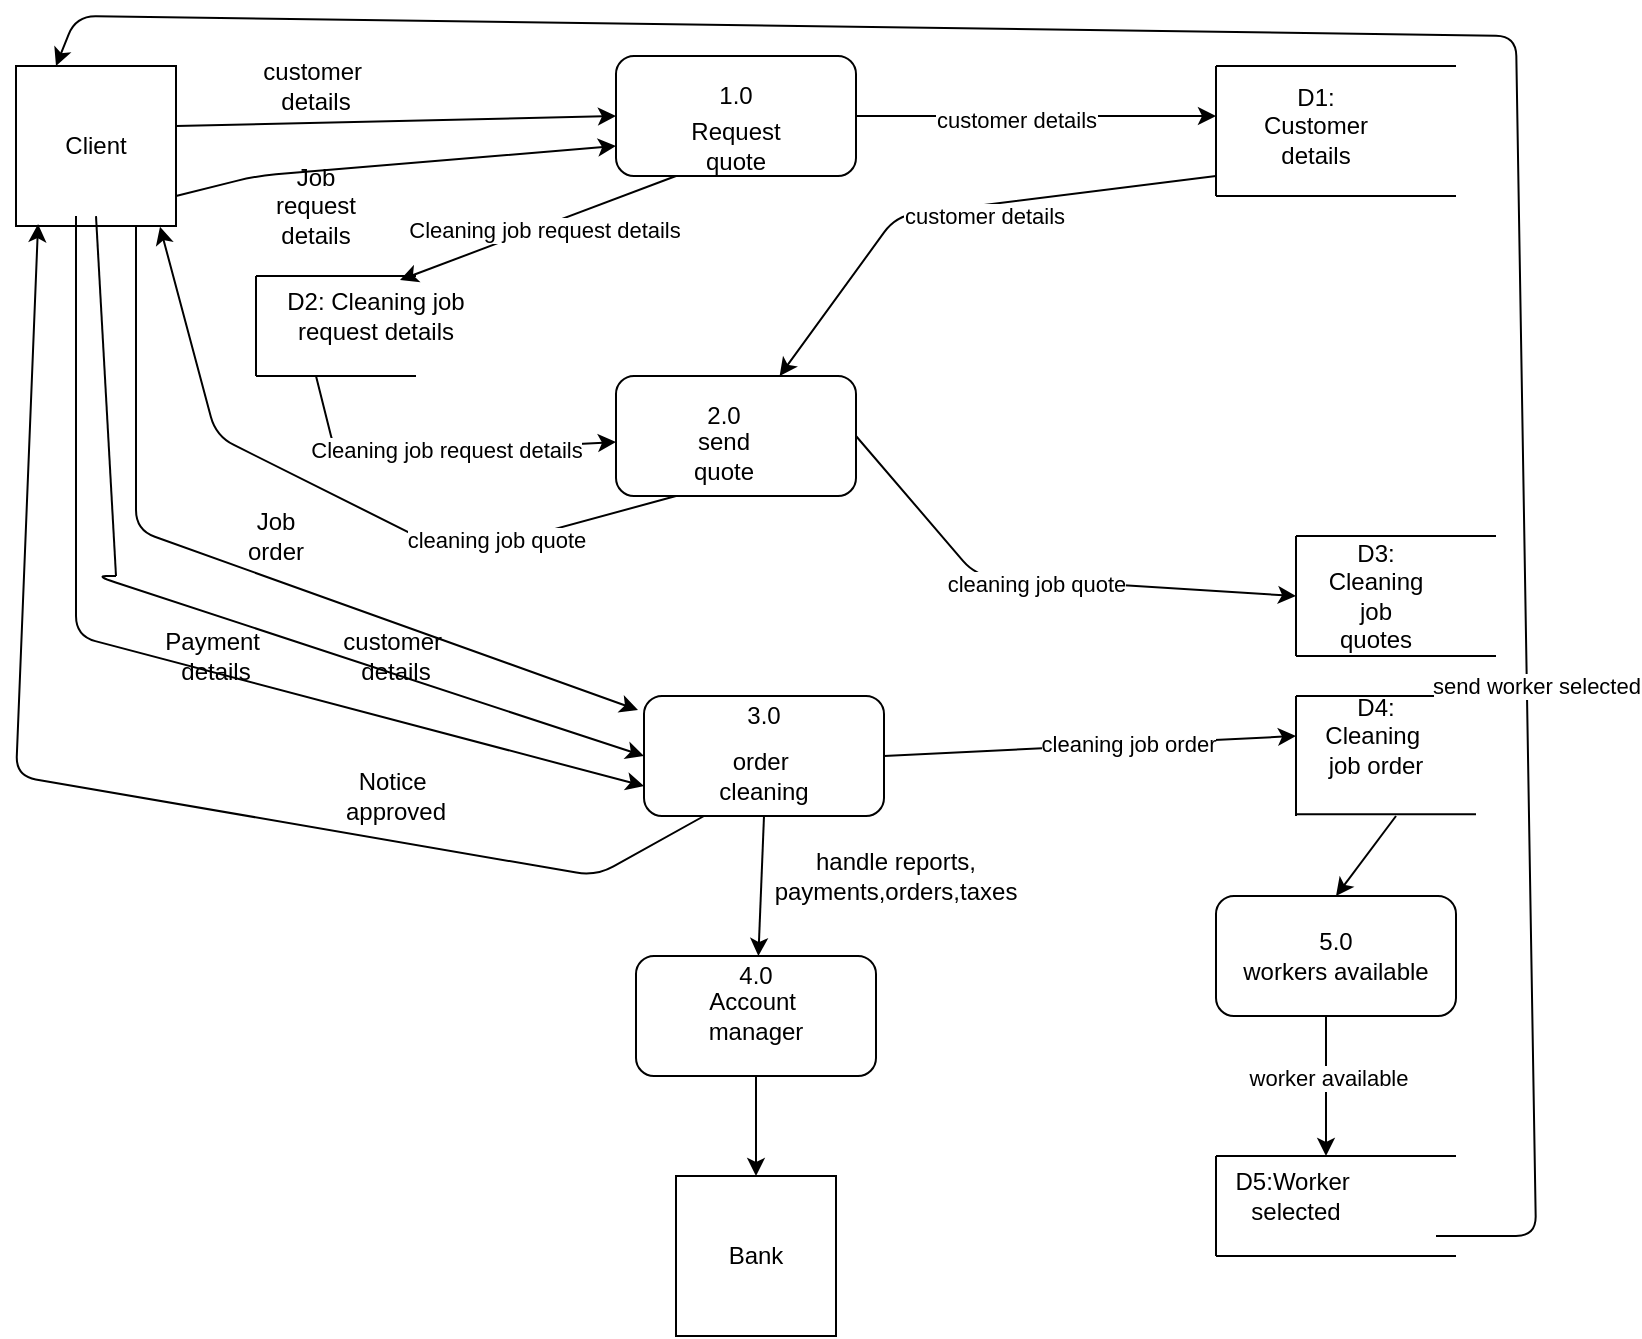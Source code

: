 <mxfile version="14.6.9" type="github"><diagram id="DgcIk2zQQQhzyNFCZtqu" name="Page-1"><mxGraphModel dx="1395" dy="668" grid="1" gridSize="10" guides="1" tooltips="1" connect="1" arrows="1" fold="1" page="1" pageScale="1" pageWidth="827" pageHeight="1169" math="0" shadow="0"><root><mxCell id="0"/><mxCell id="1" parent="0"/><mxCell id="TNSD7gxnjTeF-8EGFUe2-1" value="" style="rounded=1;whiteSpace=wrap;html=1;" vertex="1" parent="1"><mxGeometry x="340" y="40" width="120" height="60" as="geometry"/></mxCell><mxCell id="TNSD7gxnjTeF-8EGFUe2-2" value="" style="rounded=1;whiteSpace=wrap;html=1;" vertex="1" parent="1"><mxGeometry x="340" y="200" width="120" height="60" as="geometry"/></mxCell><mxCell id="TNSD7gxnjTeF-8EGFUe2-3" value="" style="rounded=1;whiteSpace=wrap;html=1;" vertex="1" parent="1"><mxGeometry x="354" y="360" width="120" height="60" as="geometry"/></mxCell><mxCell id="TNSD7gxnjTeF-8EGFUe2-5" value="Request&lt;br&gt;quote" style="text;html=1;strokeColor=none;fillColor=none;align=center;verticalAlign=middle;whiteSpace=wrap;rounded=0;" vertex="1" parent="1"><mxGeometry x="380" y="70" width="40" height="30" as="geometry"/></mxCell><mxCell id="TNSD7gxnjTeF-8EGFUe2-6" value="send quote" style="text;html=1;strokeColor=none;fillColor=none;align=center;verticalAlign=middle;whiteSpace=wrap;rounded=0;" vertex="1" parent="1"><mxGeometry x="374" y="230" width="40" height="20" as="geometry"/></mxCell><mxCell id="TNSD7gxnjTeF-8EGFUe2-7" value="1.0" style="text;html=1;strokeColor=none;fillColor=none;align=center;verticalAlign=middle;whiteSpace=wrap;rounded=0;" vertex="1" parent="1"><mxGeometry x="380" y="50" width="40" height="20" as="geometry"/></mxCell><mxCell id="TNSD7gxnjTeF-8EGFUe2-8" value="2.0" style="text;html=1;strokeColor=none;fillColor=none;align=center;verticalAlign=middle;whiteSpace=wrap;rounded=0;" vertex="1" parent="1"><mxGeometry x="374" y="210" width="40" height="20" as="geometry"/></mxCell><mxCell id="TNSD7gxnjTeF-8EGFUe2-9" value="order&amp;nbsp;&lt;br&gt;cleaning&lt;br&gt;" style="text;html=1;strokeColor=none;fillColor=none;align=center;verticalAlign=middle;whiteSpace=wrap;rounded=0;" vertex="1" parent="1"><mxGeometry x="394" y="390" width="40" height="20" as="geometry"/></mxCell><mxCell id="TNSD7gxnjTeF-8EGFUe2-10" value="3.0" style="text;html=1;strokeColor=none;fillColor=none;align=center;verticalAlign=middle;whiteSpace=wrap;rounded=0;" vertex="1" parent="1"><mxGeometry x="394" y="360" width="40" height="20" as="geometry"/></mxCell><mxCell id="TNSD7gxnjTeF-8EGFUe2-11" value="" style="whiteSpace=wrap;html=1;aspect=fixed;" vertex="1" parent="1"><mxGeometry x="40" y="45" width="80" height="80" as="geometry"/></mxCell><mxCell id="TNSD7gxnjTeF-8EGFUe2-12" value="Client" style="text;html=1;strokeColor=none;fillColor=none;align=center;verticalAlign=middle;whiteSpace=wrap;rounded=0;" vertex="1" parent="1"><mxGeometry x="60" y="75" width="40" height="20" as="geometry"/></mxCell><mxCell id="TNSD7gxnjTeF-8EGFUe2-13" value="" style="endArrow=classic;html=1;entryX=0;entryY=0.5;entryDx=0;entryDy=0;" edge="1" parent="1" target="TNSD7gxnjTeF-8EGFUe2-1"><mxGeometry width="50" height="50" relative="1" as="geometry"><mxPoint x="120" y="75" as="sourcePoint"/><mxPoint x="170" y="25" as="targetPoint"/></mxGeometry></mxCell><mxCell id="TNSD7gxnjTeF-8EGFUe2-14" value="customer&amp;nbsp;&lt;br&gt;details" style="text;html=1;strokeColor=none;fillColor=none;align=center;verticalAlign=middle;whiteSpace=wrap;rounded=0;" vertex="1" parent="1"><mxGeometry x="170" y="45" width="40" height="20" as="geometry"/></mxCell><mxCell id="TNSD7gxnjTeF-8EGFUe2-15" value="" style="endArrow=classic;html=1;entryX=0;entryY=0.75;entryDx=0;entryDy=0;" edge="1" parent="1" target="TNSD7gxnjTeF-8EGFUe2-1"><mxGeometry width="50" height="50" relative="1" as="geometry"><mxPoint x="120" y="110" as="sourcePoint"/><mxPoint x="170" y="60" as="targetPoint"/><Array as="points"><mxPoint x="160" y="100"/></Array></mxGeometry></mxCell><mxCell id="TNSD7gxnjTeF-8EGFUe2-17" value="Job request details" style="text;html=1;strokeColor=none;fillColor=none;align=center;verticalAlign=middle;whiteSpace=wrap;rounded=0;" vertex="1" parent="1"><mxGeometry x="170" y="105" width="40" height="20" as="geometry"/></mxCell><mxCell id="TNSD7gxnjTeF-8EGFUe2-18" value="" style="endArrow=classic;html=1;exitX=0.75;exitY=1;exitDx=0;exitDy=0;entryX=-0.025;entryY=0.117;entryDx=0;entryDy=0;entryPerimeter=0;" edge="1" parent="1" source="TNSD7gxnjTeF-8EGFUe2-11" target="TNSD7gxnjTeF-8EGFUe2-3"><mxGeometry width="50" height="50" relative="1" as="geometry"><mxPoint x="90" y="240" as="sourcePoint"/><mxPoint x="140" y="190" as="targetPoint"/><Array as="points"><mxPoint x="100" y="277"/></Array></mxGeometry></mxCell><mxCell id="TNSD7gxnjTeF-8EGFUe2-19" value="Job order" style="text;html=1;strokeColor=none;fillColor=none;align=center;verticalAlign=middle;whiteSpace=wrap;rounded=0;" vertex="1" parent="1"><mxGeometry x="150" y="270" width="40" height="20" as="geometry"/></mxCell><mxCell id="TNSD7gxnjTeF-8EGFUe2-20" value="" style="endArrow=classic;html=1;entryX=0;entryY=0.5;entryDx=0;entryDy=0;startArrow=none;" edge="1" parent="1" target="TNSD7gxnjTeF-8EGFUe2-3"><mxGeometry width="50" height="50" relative="1" as="geometry"><mxPoint x="90" y="300" as="sourcePoint"/><mxPoint x="130" y="130" as="targetPoint"/><Array as="points"><mxPoint x="80" y="300"/></Array></mxGeometry></mxCell><mxCell id="TNSD7gxnjTeF-8EGFUe2-21" value="customer&amp;nbsp;&lt;br&gt;details" style="text;html=1;strokeColor=none;fillColor=none;align=center;verticalAlign=middle;whiteSpace=wrap;rounded=0;" vertex="1" parent="1"><mxGeometry x="210" y="330" width="40" height="20" as="geometry"/></mxCell><mxCell id="TNSD7gxnjTeF-8EGFUe2-24" value="" style="endArrow=none;html=1;exitX=0.5;exitY=0.938;exitDx=0;exitDy=0;exitPerimeter=0;" edge="1" parent="1" source="TNSD7gxnjTeF-8EGFUe2-11"><mxGeometry width="50" height="50" relative="1" as="geometry"><mxPoint x="80" y="130" as="sourcePoint"/><mxPoint x="90" y="300" as="targetPoint"/><Array as="points"/></mxGeometry></mxCell><mxCell id="TNSD7gxnjTeF-8EGFUe2-25" value="" style="endArrow=classic;html=1;entryX=0;entryY=0.75;entryDx=0;entryDy=0;" edge="1" parent="1" target="TNSD7gxnjTeF-8EGFUe2-3"><mxGeometry width="50" height="50" relative="1" as="geometry"><mxPoint x="70" y="120" as="sourcePoint"/><mxPoint x="80" y="150" as="targetPoint"/><Array as="points"><mxPoint x="70" y="330"/></Array></mxGeometry></mxCell><mxCell id="TNSD7gxnjTeF-8EGFUe2-26" value="Payment&amp;nbsp;&lt;br&gt;details" style="text;html=1;strokeColor=none;fillColor=none;align=center;verticalAlign=middle;whiteSpace=wrap;rounded=0;" vertex="1" parent="1"><mxGeometry x="120" y="330" width="40" height="20" as="geometry"/></mxCell><mxCell id="TNSD7gxnjTeF-8EGFUe2-27" value="" style="endArrow=classic;html=1;exitX=0.25;exitY=1;exitDx=0;exitDy=0;entryX=0.138;entryY=0.988;entryDx=0;entryDy=0;entryPerimeter=0;" edge="1" parent="1" source="TNSD7gxnjTeF-8EGFUe2-3" target="TNSD7gxnjTeF-8EGFUe2-11"><mxGeometry width="50" height="50" relative="1" as="geometry"><mxPoint x="290" y="410" as="sourcePoint"/><mxPoint x="340" y="360" as="targetPoint"/><Array as="points"><mxPoint x="330" y="450"/><mxPoint x="40" y="400"/></Array></mxGeometry></mxCell><mxCell id="TNSD7gxnjTeF-8EGFUe2-28" value="Notice&amp;nbsp;&lt;br&gt;approved" style="text;html=1;strokeColor=none;fillColor=none;align=center;verticalAlign=middle;whiteSpace=wrap;rounded=0;" vertex="1" parent="1"><mxGeometry x="210" y="400" width="40" height="20" as="geometry"/></mxCell><mxCell id="TNSD7gxnjTeF-8EGFUe2-31" value="" style="endArrow=none;html=1;" edge="1" parent="1"><mxGeometry width="50" height="50" relative="1" as="geometry"><mxPoint x="160" y="150" as="sourcePoint"/><mxPoint x="240" y="150" as="targetPoint"/></mxGeometry></mxCell><mxCell id="TNSD7gxnjTeF-8EGFUe2-32" value="" style="endArrow=none;html=1;" edge="1" parent="1"><mxGeometry width="50" height="50" relative="1" as="geometry"><mxPoint x="160" y="200" as="sourcePoint"/><mxPoint x="240" y="200" as="targetPoint"/></mxGeometry></mxCell><mxCell id="TNSD7gxnjTeF-8EGFUe2-35" value="" style="endArrow=none;html=1;" edge="1" parent="1"><mxGeometry width="50" height="50" relative="1" as="geometry"><mxPoint x="160" y="200" as="sourcePoint"/><mxPoint x="160" y="150" as="targetPoint"/></mxGeometry></mxCell><mxCell id="TNSD7gxnjTeF-8EGFUe2-36" value="D2: Cleaning job request details" style="text;html=1;strokeColor=none;fillColor=none;align=center;verticalAlign=middle;whiteSpace=wrap;rounded=0;" vertex="1" parent="1"><mxGeometry x="170" y="150" width="100" height="40" as="geometry"/></mxCell><mxCell id="TNSD7gxnjTeF-8EGFUe2-37" value="" style="endArrow=classic;html=1;exitX=0.25;exitY=1;exitDx=0;exitDy=0;entryX=0.62;entryY=0.05;entryDx=0;entryDy=0;entryPerimeter=0;" edge="1" parent="1" source="TNSD7gxnjTeF-8EGFUe2-1" target="TNSD7gxnjTeF-8EGFUe2-36"><mxGeometry width="50" height="50" relative="1" as="geometry"><mxPoint x="390" y="280" as="sourcePoint"/><mxPoint x="440" y="230" as="targetPoint"/></mxGeometry></mxCell><mxCell id="TNSD7gxnjTeF-8EGFUe2-38" value="Cleaning job request details" style="edgeLabel;html=1;align=center;verticalAlign=middle;resizable=0;points=[];" vertex="1" connectable="0" parent="TNSD7gxnjTeF-8EGFUe2-37"><mxGeometry x="-0.033" y="2" relative="1" as="geometry"><mxPoint as="offset"/></mxGeometry></mxCell><mxCell id="TNSD7gxnjTeF-8EGFUe2-40" value="" style="endArrow=classic;html=1;" edge="1" parent="1" target="TNSD7gxnjTeF-8EGFUe2-2"><mxGeometry width="50" height="50" relative="1" as="geometry"><mxPoint x="190" y="200" as="sourcePoint"/><mxPoint x="440" y="230" as="targetPoint"/><Array as="points"><mxPoint x="200" y="240"/></Array></mxGeometry></mxCell><mxCell id="TNSD7gxnjTeF-8EGFUe2-41" value="Cleaning job request details" style="edgeLabel;html=1;align=center;verticalAlign=middle;resizable=0;points=[];" vertex="1" connectable="0" parent="TNSD7gxnjTeF-8EGFUe2-40"><mxGeometry x="0.062" relative="1" as="geometry"><mxPoint as="offset"/></mxGeometry></mxCell><mxCell id="TNSD7gxnjTeF-8EGFUe2-42" value="" style="endArrow=none;html=1;" edge="1" parent="1"><mxGeometry width="50" height="50" relative="1" as="geometry"><mxPoint x="640" y="110" as="sourcePoint"/><mxPoint x="640" y="45" as="targetPoint"/></mxGeometry></mxCell><mxCell id="TNSD7gxnjTeF-8EGFUe2-43" value="" style="endArrow=none;html=1;" edge="1" parent="1"><mxGeometry width="50" height="50" relative="1" as="geometry"><mxPoint x="640" y="45" as="sourcePoint"/><mxPoint x="760" y="45" as="targetPoint"/></mxGeometry></mxCell><mxCell id="TNSD7gxnjTeF-8EGFUe2-44" value="" style="endArrow=none;html=1;" edge="1" parent="1"><mxGeometry width="50" height="50" relative="1" as="geometry"><mxPoint x="640" y="110" as="sourcePoint"/><mxPoint x="760" y="110" as="targetPoint"/></mxGeometry></mxCell><mxCell id="TNSD7gxnjTeF-8EGFUe2-45" value="D1: Customer&lt;br&gt;details" style="text;html=1;strokeColor=none;fillColor=none;align=center;verticalAlign=middle;whiteSpace=wrap;rounded=0;" vertex="1" parent="1"><mxGeometry x="670" y="65" width="40" height="20" as="geometry"/></mxCell><mxCell id="TNSD7gxnjTeF-8EGFUe2-46" value="" style="endArrow=classic;html=1;" edge="1" parent="1"><mxGeometry width="50" height="50" relative="1" as="geometry"><mxPoint x="460" y="70" as="sourcePoint"/><mxPoint x="640" y="70" as="targetPoint"/></mxGeometry></mxCell><mxCell id="TNSD7gxnjTeF-8EGFUe2-47" value="customer details" style="edgeLabel;html=1;align=center;verticalAlign=middle;resizable=0;points=[];" vertex="1" connectable="0" parent="TNSD7gxnjTeF-8EGFUe2-46"><mxGeometry x="-0.111" y="-2" relative="1" as="geometry"><mxPoint as="offset"/></mxGeometry></mxCell><mxCell id="TNSD7gxnjTeF-8EGFUe2-48" value="" style="endArrow=classic;html=1;" edge="1" parent="1" target="TNSD7gxnjTeF-8EGFUe2-2"><mxGeometry width="50" height="50" relative="1" as="geometry"><mxPoint x="640" y="100" as="sourcePoint"/><mxPoint x="440" y="230" as="targetPoint"/><Array as="points"><mxPoint x="480" y="120"/></Array></mxGeometry></mxCell><mxCell id="TNSD7gxnjTeF-8EGFUe2-49" value="customer details" style="edgeLabel;html=1;align=center;verticalAlign=middle;resizable=0;points=[];" vertex="1" connectable="0" parent="TNSD7gxnjTeF-8EGFUe2-48"><mxGeometry x="-0.105" y="5" relative="1" as="geometry"><mxPoint x="-1" as="offset"/></mxGeometry></mxCell><mxCell id="TNSD7gxnjTeF-8EGFUe2-50" value="" style="endArrow=none;html=1;" edge="1" parent="1"><mxGeometry width="50" height="50" relative="1" as="geometry"><mxPoint x="680" y="340" as="sourcePoint"/><mxPoint x="680" y="280" as="targetPoint"/></mxGeometry></mxCell><mxCell id="TNSD7gxnjTeF-8EGFUe2-51" value="" style="endArrow=none;html=1;" edge="1" parent="1"><mxGeometry width="50" height="50" relative="1" as="geometry"><mxPoint x="680" y="280" as="sourcePoint"/><mxPoint x="780" y="280" as="targetPoint"/></mxGeometry></mxCell><mxCell id="TNSD7gxnjTeF-8EGFUe2-52" value="" style="endArrow=none;html=1;" edge="1" parent="1"><mxGeometry width="50" height="50" relative="1" as="geometry"><mxPoint x="680" y="340" as="sourcePoint"/><mxPoint x="780" y="340" as="targetPoint"/></mxGeometry></mxCell><mxCell id="TNSD7gxnjTeF-8EGFUe2-53" value="D3: Cleaning job&lt;br&gt;quotes" style="text;html=1;strokeColor=none;fillColor=none;align=center;verticalAlign=middle;whiteSpace=wrap;rounded=0;" vertex="1" parent="1"><mxGeometry x="700" y="300" width="40" height="20" as="geometry"/></mxCell><mxCell id="TNSD7gxnjTeF-8EGFUe2-54" value="" style="endArrow=classic;html=1;" edge="1" parent="1"><mxGeometry width="50" height="50" relative="1" as="geometry"><mxPoint x="460" y="230" as="sourcePoint"/><mxPoint x="680" y="310" as="targetPoint"/><Array as="points"><mxPoint x="520" y="300"/></Array></mxGeometry></mxCell><mxCell id="TNSD7gxnjTeF-8EGFUe2-55" value="cleaning job quote" style="edgeLabel;html=1;align=center;verticalAlign=middle;resizable=0;points=[];" vertex="1" connectable="0" parent="TNSD7gxnjTeF-8EGFUe2-54"><mxGeometry x="-0.031" y="-2" relative="1" as="geometry"><mxPoint as="offset"/></mxGeometry></mxCell><mxCell id="TNSD7gxnjTeF-8EGFUe2-56" value="" style="whiteSpace=wrap;html=1;aspect=fixed;" vertex="1" parent="1"><mxGeometry x="370" y="600" width="80" height="80" as="geometry"/></mxCell><mxCell id="TNSD7gxnjTeF-8EGFUe2-57" value="Bank" style="text;html=1;strokeColor=none;fillColor=none;align=center;verticalAlign=middle;whiteSpace=wrap;rounded=0;" vertex="1" parent="1"><mxGeometry x="390" y="630" width="40" height="20" as="geometry"/></mxCell><mxCell id="TNSD7gxnjTeF-8EGFUe2-58" value="" style="rounded=1;whiteSpace=wrap;html=1;" vertex="1" parent="1"><mxGeometry x="350" y="490" width="120" height="60" as="geometry"/></mxCell><mxCell id="TNSD7gxnjTeF-8EGFUe2-59" value="Account&amp;nbsp;&lt;br&gt;manager" style="text;html=1;strokeColor=none;fillColor=none;align=center;verticalAlign=middle;whiteSpace=wrap;rounded=0;" vertex="1" parent="1"><mxGeometry x="390" y="510" width="40" height="20" as="geometry"/></mxCell><mxCell id="TNSD7gxnjTeF-8EGFUe2-60" value="" style="endArrow=classic;html=1;exitX=0.5;exitY=1;exitDx=0;exitDy=0;entryX=0.5;entryY=0;entryDx=0;entryDy=0;" edge="1" parent="1" source="TNSD7gxnjTeF-8EGFUe2-58" target="TNSD7gxnjTeF-8EGFUe2-56"><mxGeometry width="50" height="50" relative="1" as="geometry"><mxPoint x="420" y="560" as="sourcePoint"/><mxPoint x="470" y="510" as="targetPoint"/></mxGeometry></mxCell><mxCell id="TNSD7gxnjTeF-8EGFUe2-61" value="" style="endArrow=classic;html=1;exitX=0.5;exitY=1;exitDx=0;exitDy=0;" edge="1" parent="1" source="TNSD7gxnjTeF-8EGFUe2-3" target="TNSD7gxnjTeF-8EGFUe2-58"><mxGeometry width="50" height="50" relative="1" as="geometry"><mxPoint x="420" y="560" as="sourcePoint"/><mxPoint x="470" y="510" as="targetPoint"/></mxGeometry></mxCell><mxCell id="TNSD7gxnjTeF-8EGFUe2-62" value="handle reports, payments,orders,taxes" style="text;html=1;strokeColor=none;fillColor=none;align=center;verticalAlign=middle;whiteSpace=wrap;rounded=0;" vertex="1" parent="1"><mxGeometry x="460" y="440" width="40" height="20" as="geometry"/></mxCell><mxCell id="TNSD7gxnjTeF-8EGFUe2-63" value="4.0" style="text;html=1;strokeColor=none;fillColor=none;align=center;verticalAlign=middle;whiteSpace=wrap;rounded=0;" vertex="1" parent="1"><mxGeometry x="390" y="490" width="40" height="20" as="geometry"/></mxCell><mxCell id="TNSD7gxnjTeF-8EGFUe2-64" value="" style="endArrow=none;html=1;" edge="1" parent="1"><mxGeometry width="50" height="50" relative="1" as="geometry"><mxPoint x="680" y="420" as="sourcePoint"/><mxPoint x="680" y="360" as="targetPoint"/></mxGeometry></mxCell><mxCell id="TNSD7gxnjTeF-8EGFUe2-65" value="" style="endArrow=none;html=1;" edge="1" parent="1"><mxGeometry width="50" height="50" relative="1" as="geometry"><mxPoint x="680" y="360" as="sourcePoint"/><mxPoint x="770" y="360" as="targetPoint"/></mxGeometry></mxCell><mxCell id="TNSD7gxnjTeF-8EGFUe2-66" value="" style="endArrow=none;html=1;" edge="1" parent="1"><mxGeometry width="50" height="50" relative="1" as="geometry"><mxPoint x="680" y="419.17" as="sourcePoint"/><mxPoint x="770" y="419.17" as="targetPoint"/></mxGeometry></mxCell><mxCell id="TNSD7gxnjTeF-8EGFUe2-67" value="D4: Cleaning&amp;nbsp;&lt;br&gt;job order" style="text;html=1;strokeColor=none;fillColor=none;align=center;verticalAlign=middle;whiteSpace=wrap;rounded=0;" vertex="1" parent="1"><mxGeometry x="700" y="370" width="40" height="20" as="geometry"/></mxCell><mxCell id="TNSD7gxnjTeF-8EGFUe2-69" value="" style="endArrow=classic;html=1;" edge="1" parent="1"><mxGeometry width="50" height="50" relative="1" as="geometry"><mxPoint x="474" y="390" as="sourcePoint"/><mxPoint x="680" y="380" as="targetPoint"/></mxGeometry></mxCell><mxCell id="TNSD7gxnjTeF-8EGFUe2-70" value="cleaning job order" style="edgeLabel;html=1;align=center;verticalAlign=middle;resizable=0;points=[];" vertex="1" connectable="0" parent="TNSD7gxnjTeF-8EGFUe2-69"><mxGeometry x="0.178" relative="1" as="geometry"><mxPoint as="offset"/></mxGeometry></mxCell><mxCell id="TNSD7gxnjTeF-8EGFUe2-75" value="" style="endArrow=classic;html=1;exitX=0.25;exitY=1;exitDx=0;exitDy=0;entryX=0.9;entryY=1.004;entryDx=0;entryDy=0;entryPerimeter=0;" edge="1" parent="1" source="TNSD7gxnjTeF-8EGFUe2-2" target="TNSD7gxnjTeF-8EGFUe2-11"><mxGeometry width="50" height="50" relative="1" as="geometry"><mxPoint x="420" y="280" as="sourcePoint"/><mxPoint x="150" y="240" as="targetPoint"/><Array as="points"><mxPoint x="260" y="290"/><mxPoint x="140" y="230"/></Array></mxGeometry></mxCell><mxCell id="TNSD7gxnjTeF-8EGFUe2-76" value="cleaning job quote" style="edgeLabel;html=1;align=center;verticalAlign=middle;resizable=0;points=[];" vertex="1" connectable="0" parent="TNSD7gxnjTeF-8EGFUe2-75"><mxGeometry x="-0.478" y="-3" relative="1" as="geometry"><mxPoint as="offset"/></mxGeometry></mxCell><mxCell id="TNSD7gxnjTeF-8EGFUe2-77" value="" style="endArrow=classic;html=1;entryX=0.5;entryY=0;entryDx=0;entryDy=0;" edge="1" parent="1" target="TNSD7gxnjTeF-8EGFUe2-78"><mxGeometry width="50" height="50" relative="1" as="geometry"><mxPoint x="730" y="420" as="sourcePoint"/><mxPoint x="670" y="560" as="targetPoint"/><Array as="points"/></mxGeometry></mxCell><mxCell id="TNSD7gxnjTeF-8EGFUe2-78" value="5.0&lt;br&gt;workers available" style="rounded=1;whiteSpace=wrap;html=1;" vertex="1" parent="1"><mxGeometry x="640" y="460" width="120" height="60" as="geometry"/></mxCell><mxCell id="TNSD7gxnjTeF-8EGFUe2-79" value="" style="endArrow=none;html=1;" edge="1" parent="1"><mxGeometry width="50" height="50" relative="1" as="geometry"><mxPoint x="640" y="640" as="sourcePoint"/><mxPoint x="640" y="590" as="targetPoint"/></mxGeometry></mxCell><mxCell id="TNSD7gxnjTeF-8EGFUe2-80" value="" style="endArrow=none;html=1;" edge="1" parent="1"><mxGeometry width="50" height="50" relative="1" as="geometry"><mxPoint x="640" y="590" as="sourcePoint"/><mxPoint x="760" y="590" as="targetPoint"/></mxGeometry></mxCell><mxCell id="TNSD7gxnjTeF-8EGFUe2-81" value="" style="endArrow=none;html=1;" edge="1" parent="1"><mxGeometry width="50" height="50" relative="1" as="geometry"><mxPoint x="640" y="640" as="sourcePoint"/><mxPoint x="760" y="640" as="targetPoint"/></mxGeometry></mxCell><mxCell id="TNSD7gxnjTeF-8EGFUe2-82" value="D5:Worker&amp;nbsp;&lt;br&gt;selected" style="text;html=1;strokeColor=none;fillColor=none;align=center;verticalAlign=middle;whiteSpace=wrap;rounded=0;" vertex="1" parent="1"><mxGeometry x="660" y="600" width="40" height="20" as="geometry"/></mxCell><mxCell id="TNSD7gxnjTeF-8EGFUe2-83" value="" style="endArrow=classic;html=1;" edge="1" parent="1"><mxGeometry width="50" height="50" relative="1" as="geometry"><mxPoint x="695" y="520" as="sourcePoint"/><mxPoint x="695" y="590" as="targetPoint"/></mxGeometry></mxCell><mxCell id="TNSD7gxnjTeF-8EGFUe2-87" value="worker available" style="edgeLabel;html=1;align=center;verticalAlign=middle;resizable=0;points=[];" vertex="1" connectable="0" parent="TNSD7gxnjTeF-8EGFUe2-83"><mxGeometry x="-0.119" y="1" relative="1" as="geometry"><mxPoint as="offset"/></mxGeometry></mxCell><mxCell id="TNSD7gxnjTeF-8EGFUe2-85" value="" style="endArrow=classic;html=1;entryX=0.25;entryY=0;entryDx=0;entryDy=0;" edge="1" parent="1" target="TNSD7gxnjTeF-8EGFUe2-11"><mxGeometry width="50" height="50" relative="1" as="geometry"><mxPoint x="750" y="630" as="sourcePoint"/><mxPoint x="60" y="20" as="targetPoint"/><Array as="points"><mxPoint x="800" y="630"/><mxPoint x="790" y="30"/><mxPoint x="70" y="20"/></Array></mxGeometry></mxCell><mxCell id="TNSD7gxnjTeF-8EGFUe2-86" value="send worker selected" style="edgeLabel;html=1;align=center;verticalAlign=middle;resizable=0;points=[];" vertex="1" connectable="0" parent="TNSD7gxnjTeF-8EGFUe2-85"><mxGeometry x="-0.534" y="-4" relative="1" as="geometry"><mxPoint as="offset"/></mxGeometry></mxCell></root></mxGraphModel></diagram></mxfile>